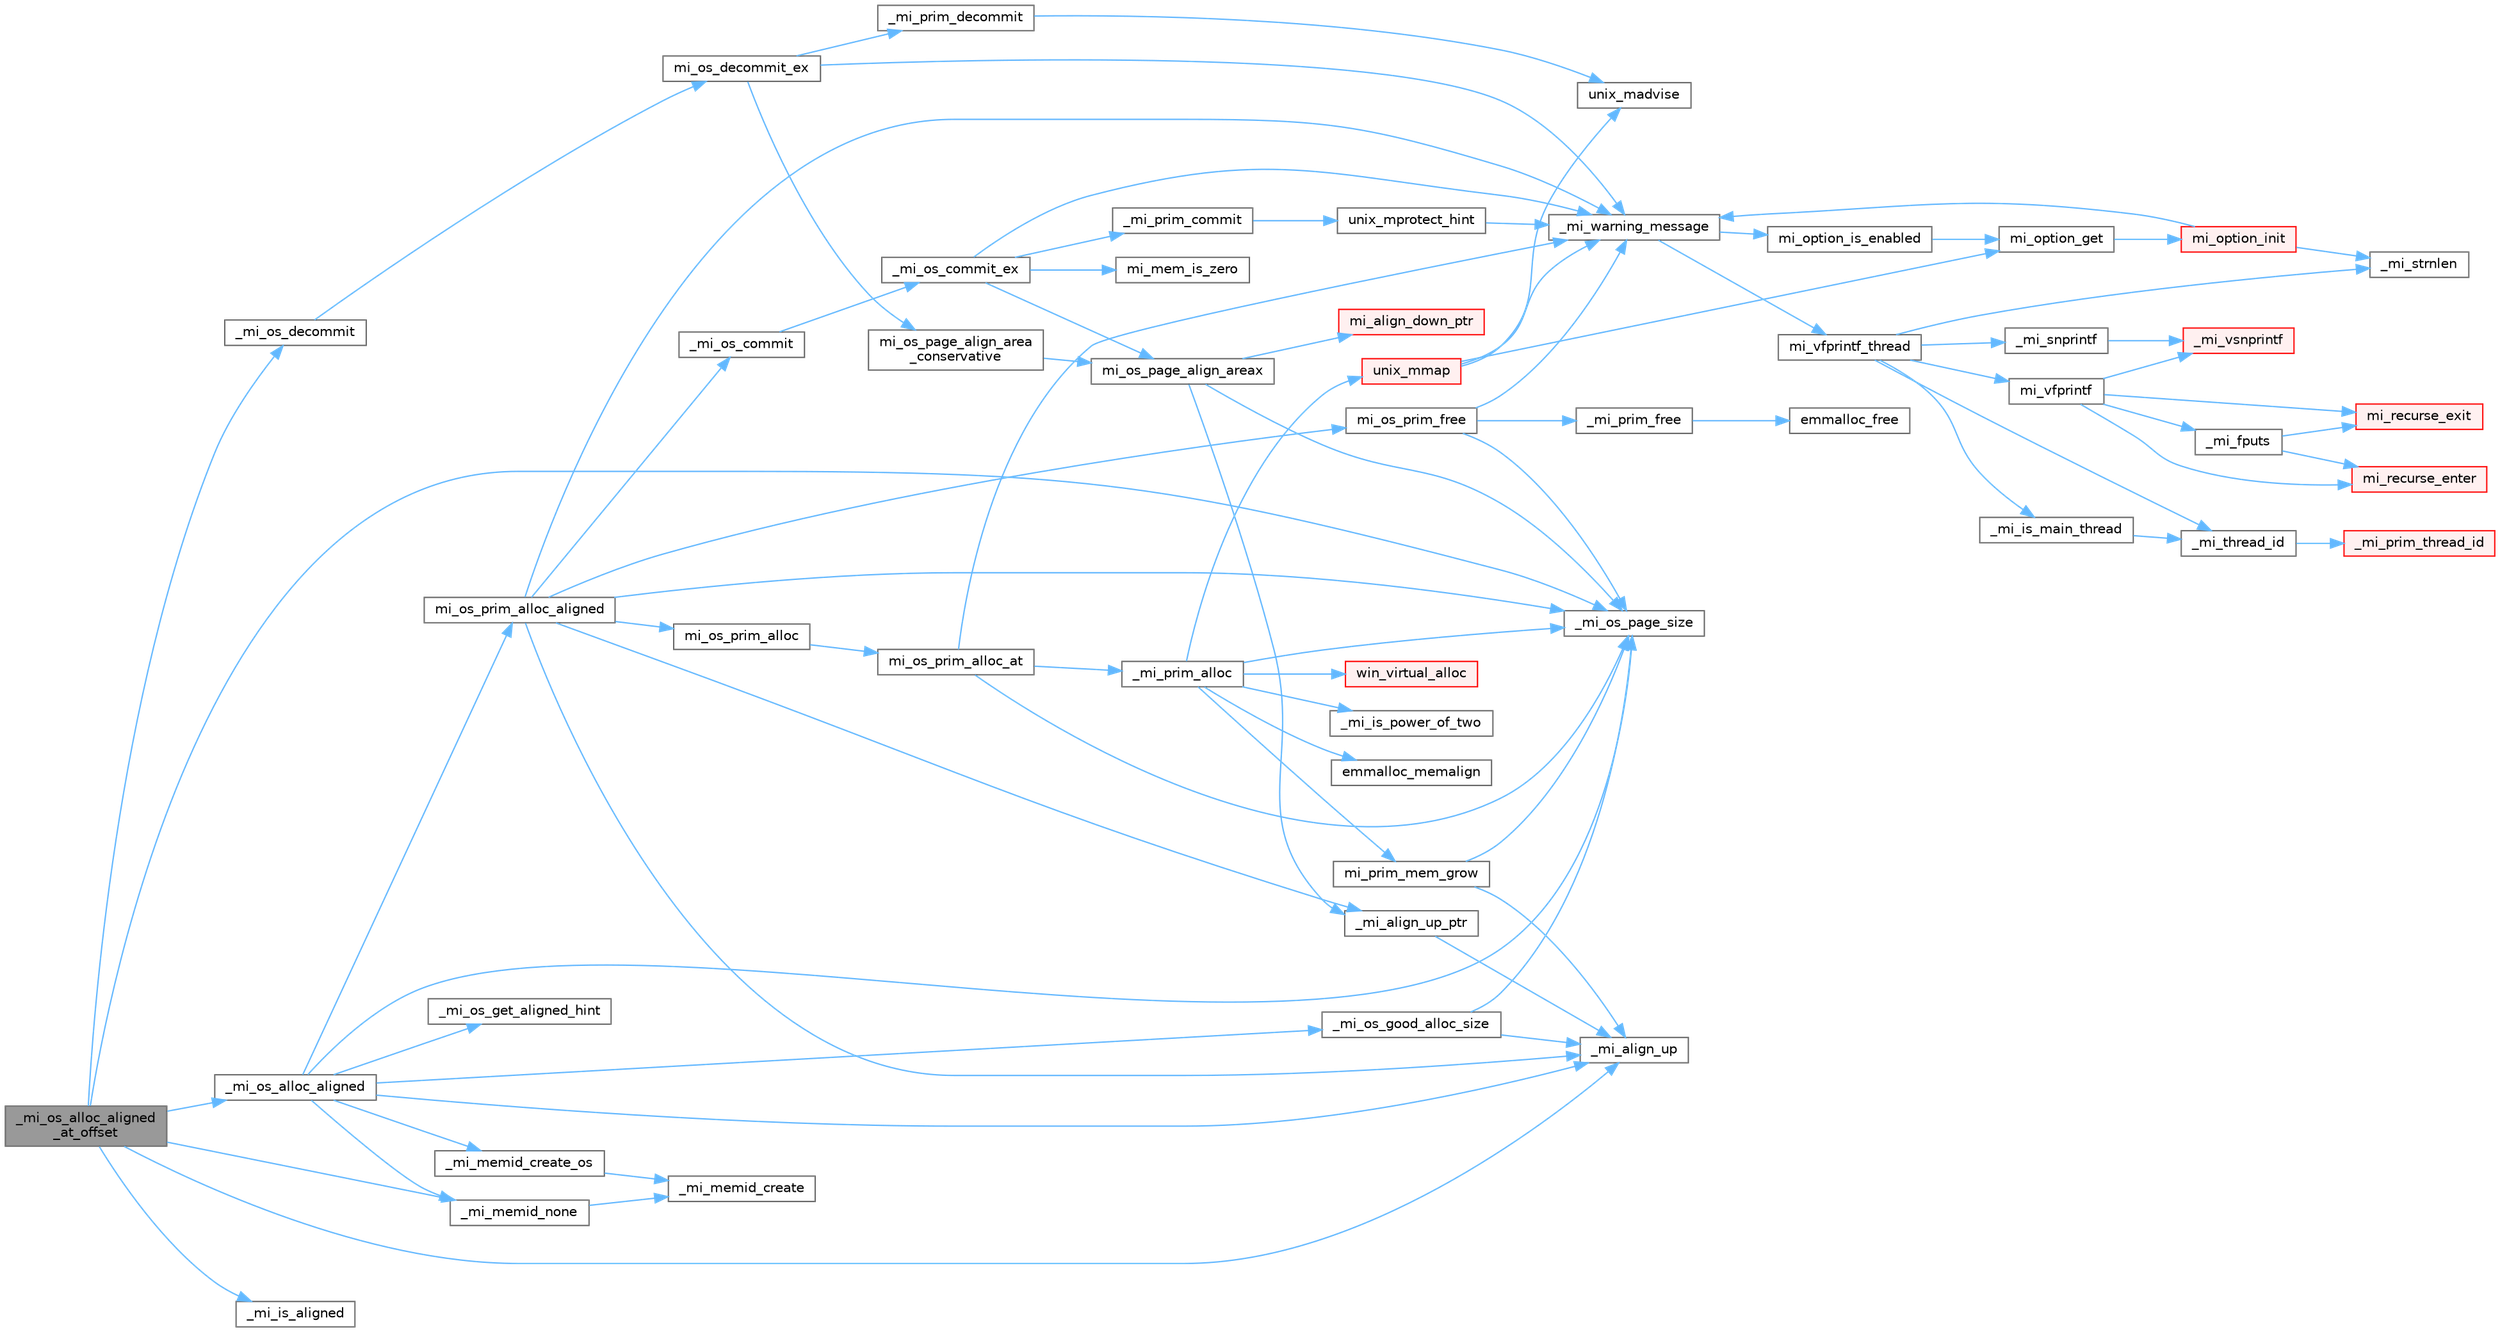 digraph "_mi_os_alloc_aligned_at_offset"
{
 // LATEX_PDF_SIZE
  bgcolor="transparent";
  edge [fontname=Helvetica,fontsize=10,labelfontname=Helvetica,labelfontsize=10];
  node [fontname=Helvetica,fontsize=10,shape=box,height=0.2,width=0.4];
  rankdir="LR";
  Node1 [id="Node000001",label="_mi_os_alloc_aligned\l_at_offset",height=0.2,width=0.4,color="gray40", fillcolor="grey60", style="filled", fontcolor="black",tooltip=" "];
  Node1 -> Node2 [id="edge81_Node000001_Node000002",color="steelblue1",style="solid",tooltip=" "];
  Node2 [id="Node000002",label="_mi_align_up",height=0.2,width=0.4,color="grey40", fillcolor="white", style="filled",URL="$_e_a_s_t_l_2packages_2mimalloc_2include_2mimalloc_2internal_8h.html#a7f35944d44d8a16365072023dd19e0da",tooltip=" "];
  Node1 -> Node3 [id="edge82_Node000001_Node000003",color="steelblue1",style="solid",tooltip=" "];
  Node3 [id="Node000003",label="_mi_is_aligned",height=0.2,width=0.4,color="grey40", fillcolor="white", style="filled",URL="$_e_a_s_t_l_2packages_2mimalloc_2include_2mimalloc_2internal_8h.html#ad446ae4d82cbdbd78dfbe46fa2330555",tooltip=" "];
  Node1 -> Node4 [id="edge83_Node000001_Node000004",color="steelblue1",style="solid",tooltip=" "];
  Node4 [id="Node000004",label="_mi_memid_none",height=0.2,width=0.4,color="grey40", fillcolor="white", style="filled",URL="$_e_a_s_t_l_2packages_2mimalloc_2include_2mimalloc_2internal_8h.html#a130091d8591ac82c587dace216eca4d2",tooltip=" "];
  Node4 -> Node5 [id="edge84_Node000004_Node000005",color="steelblue1",style="solid",tooltip=" "];
  Node5 [id="Node000005",label="_mi_memid_create",height=0.2,width=0.4,color="grey40", fillcolor="white", style="filled",URL="$_e_a_s_t_l_2packages_2mimalloc_2include_2mimalloc_2internal_8h.html#a666352100ead3b22c4cd8ac803b1b1f8",tooltip=" "];
  Node1 -> Node6 [id="edge85_Node000001_Node000006",color="steelblue1",style="solid",tooltip=" "];
  Node6 [id="Node000006",label="_mi_os_alloc_aligned",height=0.2,width=0.4,color="grey40", fillcolor="white", style="filled",URL="$os_8c.html#afce7c8636aa29141d98edb847cd6f859",tooltip=" "];
  Node6 -> Node2 [id="edge86_Node000006_Node000002",color="steelblue1",style="solid",tooltip=" "];
  Node6 -> Node7 [id="edge87_Node000006_Node000007",color="steelblue1",style="solid",tooltip=" "];
  Node7 [id="Node000007",label="_mi_memid_create_os",height=0.2,width=0.4,color="grey40", fillcolor="white", style="filled",URL="$_e_a_s_t_l_2packages_2mimalloc_2include_2mimalloc_2internal_8h.html#a09383ef9229fc236d59aadf1acc9268c",tooltip=" "];
  Node7 -> Node5 [id="edge88_Node000007_Node000005",color="steelblue1",style="solid",tooltip=" "];
  Node6 -> Node4 [id="edge89_Node000006_Node000004",color="steelblue1",style="solid",tooltip=" "];
  Node6 -> Node8 [id="edge90_Node000006_Node000008",color="steelblue1",style="solid",tooltip=" "];
  Node8 [id="Node000008",label="_mi_os_get_aligned_hint",height=0.2,width=0.4,color="grey40", fillcolor="white", style="filled",URL="$os_8c.html#a91db0c766bc3be65860971d827244f70",tooltip=" "];
  Node6 -> Node9 [id="edge91_Node000006_Node000009",color="steelblue1",style="solid",tooltip=" "];
  Node9 [id="Node000009",label="_mi_os_good_alloc_size",height=0.2,width=0.4,color="grey40", fillcolor="white", style="filled",URL="$os_8c.html#aa30b56bf7b30da1c4f35323cfccce4f1",tooltip=" "];
  Node9 -> Node2 [id="edge92_Node000009_Node000002",color="steelblue1",style="solid",tooltip=" "];
  Node9 -> Node10 [id="edge93_Node000009_Node000010",color="steelblue1",style="solid",tooltip=" "];
  Node10 [id="Node000010",label="_mi_os_page_size",height=0.2,width=0.4,color="grey40", fillcolor="white", style="filled",URL="$os_8c.html#a723e4c95209d4c6282b53317473e83d5",tooltip=" "];
  Node6 -> Node10 [id="edge94_Node000006_Node000010",color="steelblue1",style="solid",tooltip=" "];
  Node6 -> Node11 [id="edge95_Node000006_Node000011",color="steelblue1",style="solid",tooltip=" "];
  Node11 [id="Node000011",label="mi_os_prim_alloc_aligned",height=0.2,width=0.4,color="grey40", fillcolor="white", style="filled",URL="$os_8c.html#a661fb4f8ebc2ec073a2652b6eb21698b",tooltip=" "];
  Node11 -> Node2 [id="edge96_Node000011_Node000002",color="steelblue1",style="solid",tooltip=" "];
  Node11 -> Node12 [id="edge97_Node000011_Node000012",color="steelblue1",style="solid",tooltip=" "];
  Node12 [id="Node000012",label="_mi_align_up_ptr",height=0.2,width=0.4,color="grey40", fillcolor="white", style="filled",URL="$_e_a_s_t_l_2packages_2mimalloc_2include_2mimalloc_2internal_8h.html#ac76001cb6de6586632eb7fb6c1795a77",tooltip=" "];
  Node12 -> Node2 [id="edge98_Node000012_Node000002",color="steelblue1",style="solid",tooltip=" "];
  Node11 -> Node13 [id="edge99_Node000011_Node000013",color="steelblue1",style="solid",tooltip=" "];
  Node13 [id="Node000013",label="_mi_os_commit",height=0.2,width=0.4,color="grey40", fillcolor="white", style="filled",URL="$os_8c.html#acef931ae1be3c3ddb6ee125a8267a84e",tooltip=" "];
  Node13 -> Node14 [id="edge100_Node000013_Node000014",color="steelblue1",style="solid",tooltip=" "];
  Node14 [id="Node000014",label="_mi_os_commit_ex",height=0.2,width=0.4,color="grey40", fillcolor="white", style="filled",URL="$os_8c.html#a3d62d4f2f8c54d1251323be446068194",tooltip=" "];
  Node14 -> Node15 [id="edge101_Node000014_Node000015",color="steelblue1",style="solid",tooltip=" "];
  Node15 [id="Node000015",label="_mi_prim_commit",height=0.2,width=0.4,color="grey40", fillcolor="white", style="filled",URL="$windows_2prim_8c.html#a723c63d8d2b51281ab1ef2bf7e7395d0",tooltip=" "];
  Node15 -> Node16 [id="edge102_Node000015_Node000016",color="steelblue1",style="solid",tooltip=" "];
  Node16 [id="Node000016",label="unix_mprotect_hint",height=0.2,width=0.4,color="grey40", fillcolor="white", style="filled",URL="$unix_2prim_8c.html#a7729d7cf0976d9e9fdc1d344d80e7d14",tooltip=" "];
  Node16 -> Node17 [id="edge103_Node000016_Node000017",color="steelblue1",style="solid",tooltip=" "];
  Node17 [id="Node000017",label="_mi_warning_message",height=0.2,width=0.4,color="grey40", fillcolor="white", style="filled",URL="$options_8c.html#ac253cac2ca24fb63be7f4937ac620dc4",tooltip=" "];
  Node17 -> Node18 [id="edge104_Node000017_Node000018",color="steelblue1",style="solid",tooltip=" "];
  Node18 [id="Node000018",label="mi_option_is_enabled",height=0.2,width=0.4,color="grey40", fillcolor="white", style="filled",URL="$group__options.html#ga459ad98f18b3fc9275474807fe0ca188",tooltip=" "];
  Node18 -> Node19 [id="edge105_Node000018_Node000019",color="steelblue1",style="solid",tooltip=" "];
  Node19 [id="Node000019",label="mi_option_get",height=0.2,width=0.4,color="grey40", fillcolor="white", style="filled",URL="$group__options.html#ga7e8af195cc81d3fa64ccf2662caa565a",tooltip=" "];
  Node19 -> Node20 [id="edge106_Node000019_Node000020",color="steelblue1",style="solid",tooltip=" "];
  Node20 [id="Node000020",label="mi_option_init",height=0.2,width=0.4,color="red", fillcolor="#FFF0F0", style="filled",URL="$options_8c.html#a61970c5b942f29a5dea8a39742421cfe",tooltip=" "];
  Node20 -> Node28 [id="edge107_Node000020_Node000028",color="steelblue1",style="solid",tooltip=" "];
  Node28 [id="Node000028",label="_mi_strnlen",height=0.2,width=0.4,color="grey40", fillcolor="white", style="filled",URL="$libc_8c.html#ae8577fe0d9bbe3fb90d2169caa1af943",tooltip=" "];
  Node20 -> Node17 [id="edge108_Node000020_Node000017",color="steelblue1",style="solid",tooltip=" "];
  Node17 -> Node35 [id="edge109_Node000017_Node000035",color="steelblue1",style="solid",tooltip=" "];
  Node35 [id="Node000035",label="mi_vfprintf_thread",height=0.2,width=0.4,color="grey40", fillcolor="white", style="filled",URL="$options_8c.html#a4af8263c139d04a876914f39024a7424",tooltip=" "];
  Node35 -> Node36 [id="edge110_Node000035_Node000036",color="steelblue1",style="solid",tooltip=" "];
  Node36 [id="Node000036",label="_mi_is_main_thread",height=0.2,width=0.4,color="grey40", fillcolor="white", style="filled",URL="$_e_a_s_t_l_2packages_2mimalloc_2src_2init_8c.html#a008e0a28e7c86b15a04094d595e2c327",tooltip=" "];
  Node36 -> Node37 [id="edge111_Node000036_Node000037",color="steelblue1",style="solid",tooltip=" "];
  Node37 [id="Node000037",label="_mi_thread_id",height=0.2,width=0.4,color="grey40", fillcolor="white", style="filled",URL="$_e_a_s_t_l_2packages_2mimalloc_2src_2init_8c.html#a43068a36d7dea6ccf1e3558a27e22993",tooltip=" "];
  Node37 -> Node38 [id="edge112_Node000037_Node000038",color="steelblue1",style="solid",tooltip=" "];
  Node38 [id="Node000038",label="_mi_prim_thread_id",height=0.2,width=0.4,color="red", fillcolor="#FFF0F0", style="filled",URL="$prim_8h.html#a3875c92cbb791d0a7c69bc1fd2df6804",tooltip=" "];
  Node35 -> Node40 [id="edge113_Node000035_Node000040",color="steelblue1",style="solid",tooltip=" "];
  Node40 [id="Node000040",label="_mi_snprintf",height=0.2,width=0.4,color="grey40", fillcolor="white", style="filled",URL="$libc_8c.html#a6c2f4673e3317f332571bc1bec18c49b",tooltip=" "];
  Node40 -> Node41 [id="edge114_Node000040_Node000041",color="steelblue1",style="solid",tooltip=" "];
  Node41 [id="Node000041",label="_mi_vsnprintf",height=0.2,width=0.4,color="red", fillcolor="#FFF0F0", style="filled",URL="$libc_8c.html#a8991188606f00dc8665aa14d8e7dab83",tooltip=" "];
  Node35 -> Node28 [id="edge115_Node000035_Node000028",color="steelblue1",style="solid",tooltip=" "];
  Node35 -> Node37 [id="edge116_Node000035_Node000037",color="steelblue1",style="solid",tooltip=" "];
  Node35 -> Node47 [id="edge117_Node000035_Node000047",color="steelblue1",style="solid",tooltip=" "];
  Node47 [id="Node000047",label="mi_vfprintf",height=0.2,width=0.4,color="grey40", fillcolor="white", style="filled",URL="$options_8c.html#a1f31f62f178fb5309451aa44c8d25327",tooltip=" "];
  Node47 -> Node48 [id="edge118_Node000047_Node000048",color="steelblue1",style="solid",tooltip=" "];
  Node48 [id="Node000048",label="_mi_fputs",height=0.2,width=0.4,color="grey40", fillcolor="white", style="filled",URL="$options_8c.html#a74eecad8676654f59f427a84ccc5c19d",tooltip=" "];
  Node48 -> Node49 [id="edge119_Node000048_Node000049",color="steelblue1",style="solid",tooltip=" "];
  Node49 [id="Node000049",label="mi_recurse_enter",height=0.2,width=0.4,color="red", fillcolor="#FFF0F0", style="filled",URL="$options_8c.html#a1fdb7bd3b10624ddeabe0988c52a1285",tooltip=" "];
  Node48 -> Node50 [id="edge120_Node000048_Node000050",color="steelblue1",style="solid",tooltip=" "];
  Node50 [id="Node000050",label="mi_recurse_exit",height=0.2,width=0.4,color="red", fillcolor="#FFF0F0", style="filled",URL="$options_8c.html#ae9c4fbdaa6fedca31b9c25dcb78112ae",tooltip=" "];
  Node47 -> Node41 [id="edge121_Node000047_Node000041",color="steelblue1",style="solid",tooltip=" "];
  Node47 -> Node49 [id="edge122_Node000047_Node000049",color="steelblue1",style="solid",tooltip=" "];
  Node47 -> Node50 [id="edge123_Node000047_Node000050",color="steelblue1",style="solid",tooltip=" "];
  Node14 -> Node17 [id="edge124_Node000014_Node000017",color="steelblue1",style="solid",tooltip=" "];
  Node14 -> Node52 [id="edge125_Node000014_Node000052",color="steelblue1",style="solid",tooltip=" "];
  Node52 [id="Node000052",label="mi_mem_is_zero",height=0.2,width=0.4,color="grey40", fillcolor="white", style="filled",URL="$_e_a_s_t_l_2packages_2mimalloc_2include_2mimalloc_2internal_8h.html#a8391ae55dd6885bd38593f740fd349a4",tooltip=" "];
  Node14 -> Node53 [id="edge126_Node000014_Node000053",color="steelblue1",style="solid",tooltip=" "];
  Node53 [id="Node000053",label="mi_os_page_align_areax",height=0.2,width=0.4,color="grey40", fillcolor="white", style="filled",URL="$os_8c.html#a80d3a0cbc0a50873b1abc39077a6d77e",tooltip=" "];
  Node53 -> Node12 [id="edge127_Node000053_Node000012",color="steelblue1",style="solid",tooltip=" "];
  Node53 -> Node10 [id="edge128_Node000053_Node000010",color="steelblue1",style="solid",tooltip=" "];
  Node53 -> Node54 [id="edge129_Node000053_Node000054",color="steelblue1",style="solid",tooltip=" "];
  Node54 [id="Node000054",label="mi_align_down_ptr",height=0.2,width=0.4,color="red", fillcolor="#FFF0F0", style="filled",URL="$_e_a_s_t_l_2packages_2mimalloc_2include_2mimalloc_2internal_8h.html#adc7ba2f338065541b3513efcf2252795",tooltip=" "];
  Node11 -> Node10 [id="edge130_Node000011_Node000010",color="steelblue1",style="solid",tooltip=" "];
  Node11 -> Node17 [id="edge131_Node000011_Node000017",color="steelblue1",style="solid",tooltip=" "];
  Node11 -> Node56 [id="edge132_Node000011_Node000056",color="steelblue1",style="solid",tooltip=" "];
  Node56 [id="Node000056",label="mi_os_prim_alloc",height=0.2,width=0.4,color="grey40", fillcolor="white", style="filled",URL="$os_8c.html#ac50f6ac4cacc85db44bcdfbe89f941b8",tooltip=" "];
  Node56 -> Node57 [id="edge133_Node000056_Node000057",color="steelblue1",style="solid",tooltip=" "];
  Node57 [id="Node000057",label="mi_os_prim_alloc_at",height=0.2,width=0.4,color="grey40", fillcolor="white", style="filled",URL="$os_8c.html#a9daeea34d1dbfa39bfbcdf8e8ba299b8",tooltip=" "];
  Node57 -> Node10 [id="edge134_Node000057_Node000010",color="steelblue1",style="solid",tooltip=" "];
  Node57 -> Node58 [id="edge135_Node000057_Node000058",color="steelblue1",style="solid",tooltip=" "];
  Node58 [id="Node000058",label="_mi_prim_alloc",height=0.2,width=0.4,color="grey40", fillcolor="white", style="filled",URL="$windows_2prim_8c.html#af6b664f566e88b730b416f6d7cc715ae",tooltip=" "];
  Node58 -> Node59 [id="edge136_Node000058_Node000059",color="steelblue1",style="solid",tooltip=" "];
  Node59 [id="Node000059",label="_mi_is_power_of_two",height=0.2,width=0.4,color="grey40", fillcolor="white", style="filled",URL="$_e_a_s_t_l_2packages_2mimalloc_2include_2mimalloc_2internal_8h.html#ac46068515202fb9642f6b2610836bd82",tooltip=" "];
  Node58 -> Node10 [id="edge137_Node000058_Node000010",color="steelblue1",style="solid",tooltip=" "];
  Node58 -> Node60 [id="edge138_Node000058_Node000060",color="steelblue1",style="solid",tooltip=" "];
  Node60 [id="Node000060",label="emmalloc_memalign",height=0.2,width=0.4,color="grey40", fillcolor="white", style="filled",URL="$emscripten_2prim_8c.html#af50474fbb7d12cdfb9ba0b89e194e9de",tooltip=" "];
  Node58 -> Node61 [id="edge139_Node000058_Node000061",color="steelblue1",style="solid",tooltip=" "];
  Node61 [id="Node000061",label="mi_prim_mem_grow",height=0.2,width=0.4,color="grey40", fillcolor="white", style="filled",URL="$wasi_2prim_8c.html#a7d1e0e37eca3738bd4601bf02fae415d",tooltip=" "];
  Node61 -> Node2 [id="edge140_Node000061_Node000002",color="steelblue1",style="solid",tooltip=" "];
  Node61 -> Node10 [id="edge141_Node000061_Node000010",color="steelblue1",style="solid",tooltip=" "];
  Node58 -> Node62 [id="edge142_Node000058_Node000062",color="steelblue1",style="solid",tooltip=" "];
  Node62 [id="Node000062",label="unix_mmap",height=0.2,width=0.4,color="red", fillcolor="#FFF0F0", style="filled",URL="$unix_2prim_8c.html#aa3051fdf833061d1d03f43ad2a30a05e",tooltip=" "];
  Node62 -> Node17 [id="edge143_Node000062_Node000017",color="steelblue1",style="solid",tooltip=" "];
  Node62 -> Node19 [id="edge144_Node000062_Node000019",color="steelblue1",style="solid",tooltip=" "];
  Node62 -> Node67 [id="edge145_Node000062_Node000067",color="steelblue1",style="solid",tooltip=" "];
  Node67 [id="Node000067",label="unix_madvise",height=0.2,width=0.4,color="grey40", fillcolor="white", style="filled",URL="$unix_2prim_8c.html#a61020908ba889442fa111a46d9d59a0f",tooltip=" "];
  Node58 -> Node75 [id="edge146_Node000058_Node000075",color="steelblue1",style="solid",tooltip=" "];
  Node75 [id="Node000075",label="win_virtual_alloc",height=0.2,width=0.4,color="red", fillcolor="#FFF0F0", style="filled",URL="$windows_2prim_8c.html#ad7e3a7f9b3da019a259fc8cffe715793",tooltip=" "];
  Node57 -> Node17 [id="edge147_Node000057_Node000017",color="steelblue1",style="solid",tooltip=" "];
  Node11 -> Node81 [id="edge148_Node000011_Node000081",color="steelblue1",style="solid",tooltip=" "];
  Node81 [id="Node000081",label="mi_os_prim_free",height=0.2,width=0.4,color="grey40", fillcolor="white", style="filled",URL="$os_8c.html#a52be3cf3bbf0a792b75a16e6d8c54a6e",tooltip=" "];
  Node81 -> Node10 [id="edge149_Node000081_Node000010",color="steelblue1",style="solid",tooltip=" "];
  Node81 -> Node82 [id="edge150_Node000081_Node000082",color="steelblue1",style="solid",tooltip=" "];
  Node82 [id="Node000082",label="_mi_prim_free",height=0.2,width=0.4,color="grey40", fillcolor="white", style="filled",URL="$windows_2prim_8c.html#a709e08e93548cbede90a196d306ab4f9",tooltip=" "];
  Node82 -> Node83 [id="edge151_Node000082_Node000083",color="steelblue1",style="solid",tooltip=" "];
  Node83 [id="Node000083",label="emmalloc_free",height=0.2,width=0.4,color="grey40", fillcolor="white", style="filled",URL="$emscripten_2prim_8c.html#a169be1885e9023552b8bff191fc72768",tooltip=" "];
  Node81 -> Node17 [id="edge152_Node000081_Node000017",color="steelblue1",style="solid",tooltip=" "];
  Node1 -> Node84 [id="edge153_Node000001_Node000084",color="steelblue1",style="solid",tooltip=" "];
  Node84 [id="Node000084",label="_mi_os_decommit",height=0.2,width=0.4,color="grey40", fillcolor="white", style="filled",URL="$os_8c.html#a7de6e2fbee441aa290e54d81f512e662",tooltip=" "];
  Node84 -> Node85 [id="edge154_Node000084_Node000085",color="steelblue1",style="solid",tooltip=" "];
  Node85 [id="Node000085",label="mi_os_decommit_ex",height=0.2,width=0.4,color="grey40", fillcolor="white", style="filled",URL="$os_8c.html#a2d79aea45b3da5b2bbd607f65f596398",tooltip=" "];
  Node85 -> Node86 [id="edge155_Node000085_Node000086",color="steelblue1",style="solid",tooltip=" "];
  Node86 [id="Node000086",label="_mi_prim_decommit",height=0.2,width=0.4,color="grey40", fillcolor="white", style="filled",URL="$windows_2prim_8c.html#a2acc81743909f52f06f690457ea3dfcb",tooltip=" "];
  Node86 -> Node67 [id="edge156_Node000086_Node000067",color="steelblue1",style="solid",tooltip=" "];
  Node85 -> Node17 [id="edge157_Node000085_Node000017",color="steelblue1",style="solid",tooltip=" "];
  Node85 -> Node87 [id="edge158_Node000085_Node000087",color="steelblue1",style="solid",tooltip=" "];
  Node87 [id="Node000087",label="mi_os_page_align_area\l_conservative",height=0.2,width=0.4,color="grey40", fillcolor="white", style="filled",URL="$os_8c.html#a9a44802f30241b8fda6033df8f0253b1",tooltip=" "];
  Node87 -> Node53 [id="edge159_Node000087_Node000053",color="steelblue1",style="solid",tooltip=" "];
  Node1 -> Node10 [id="edge160_Node000001_Node000010",color="steelblue1",style="solid",tooltip=" "];
}
